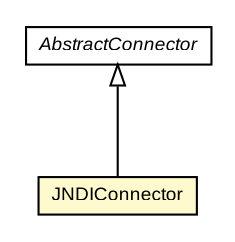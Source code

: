 #!/usr/local/bin/dot
#
# Class diagram 
# Generated by UMLGraph version R5_6 (http://www.umlgraph.org/)
#

digraph G {
	edge [fontname="arial",fontsize=10,labelfontname="arial",labelfontsize=10];
	node [fontname="arial",fontsize=10,shape=plaintext];
	nodesep=0.25;
	ranksep=0.5;
	// org.settings4j.connector.JNDIConnector
	c3117 [label=<<table title="org.settings4j.connector.JNDIConnector" border="0" cellborder="1" cellspacing="0" cellpadding="2" port="p" bgcolor="lemonChiffon" href="./JNDIConnector.html">
		<tr><td><table border="0" cellspacing="0" cellpadding="1">
<tr><td align="center" balign="center"> JNDIConnector </td></tr>
		</table></td></tr>
		</table>>, URL="./JNDIConnector.html", fontname="arial", fontcolor="black", fontsize=9.0];
	// org.settings4j.connector.AbstractConnector
	c3124 [label=<<table title="org.settings4j.connector.AbstractConnector" border="0" cellborder="1" cellspacing="0" cellpadding="2" port="p" href="./AbstractConnector.html">
		<tr><td><table border="0" cellspacing="0" cellpadding="1">
<tr><td align="center" balign="center"><font face="arial italic"> AbstractConnector </font></td></tr>
		</table></td></tr>
		</table>>, URL="./AbstractConnector.html", fontname="arial", fontcolor="black", fontsize=9.0];
	//org.settings4j.connector.JNDIConnector extends org.settings4j.connector.AbstractConnector
	c3124:p -> c3117:p [dir=back,arrowtail=empty];
}


